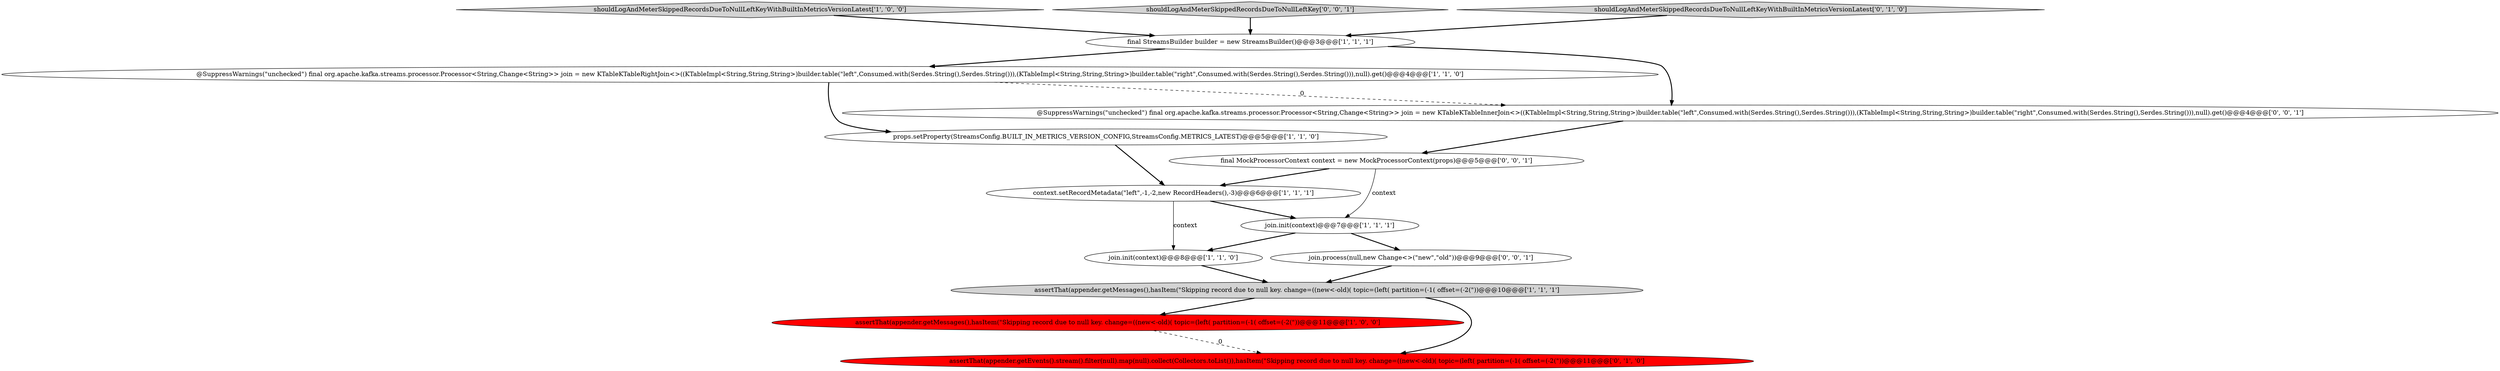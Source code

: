 digraph {
0 [style = filled, label = "props.setProperty(StreamsConfig.BUILT_IN_METRICS_VERSION_CONFIG,StreamsConfig.METRICS_LATEST)@@@5@@@['1', '1', '0']", fillcolor = white, shape = ellipse image = "AAA0AAABBB1BBB"];
7 [style = filled, label = "assertThat(appender.getMessages(),hasItem(\"Skipping record due to null key. change=((new<-old)( topic=(left( partition=(-1( offset=(-2(\"))@@@11@@@['1', '0', '0']", fillcolor = red, shape = ellipse image = "AAA1AAABBB1BBB"];
1 [style = filled, label = "shouldLogAndMeterSkippedRecordsDueToNullLeftKeyWithBuiltInMetricsVersionLatest['1', '0', '0']", fillcolor = lightgray, shape = diamond image = "AAA0AAABBB1BBB"];
9 [style = filled, label = "assertThat(appender.getEvents().stream().filter(null).map(null).collect(Collectors.toList()),hasItem(\"Skipping record due to null key. change=((new<-old)( topic=(left( partition=(-1( offset=(-2(\"))@@@11@@@['0', '1', '0']", fillcolor = red, shape = ellipse image = "AAA1AAABBB2BBB"];
5 [style = filled, label = "join.init(context)@@@8@@@['1', '1', '0']", fillcolor = white, shape = ellipse image = "AAA0AAABBB1BBB"];
13 [style = filled, label = "shouldLogAndMeterSkippedRecordsDueToNullLeftKey['0', '0', '1']", fillcolor = lightgray, shape = diamond image = "AAA0AAABBB3BBB"];
14 [style = filled, label = "@SuppressWarnings(\"unchecked\") final org.apache.kafka.streams.processor.Processor<String,Change<String>> join = new KTableKTableInnerJoin<>((KTableImpl<String,String,String>)builder.table(\"left\",Consumed.with(Serdes.String(),Serdes.String())),(KTableImpl<String,String,String>)builder.table(\"right\",Consumed.with(Serdes.String(),Serdes.String())),null).get()@@@4@@@['0', '0', '1']", fillcolor = white, shape = ellipse image = "AAA0AAABBB3BBB"];
11 [style = filled, label = "final MockProcessorContext context = new MockProcessorContext(props)@@@5@@@['0', '0', '1']", fillcolor = white, shape = ellipse image = "AAA0AAABBB3BBB"];
3 [style = filled, label = "assertThat(appender.getMessages(),hasItem(\"Skipping record due to null key. change=((new<-old)( topic=(left( partition=(-1( offset=(-2(\"))@@@10@@@['1', '1', '1']", fillcolor = lightgray, shape = ellipse image = "AAA0AAABBB1BBB"];
2 [style = filled, label = "final StreamsBuilder builder = new StreamsBuilder()@@@3@@@['1', '1', '1']", fillcolor = white, shape = ellipse image = "AAA0AAABBB1BBB"];
10 [style = filled, label = "shouldLogAndMeterSkippedRecordsDueToNullLeftKeyWithBuiltInMetricsVersionLatest['0', '1', '0']", fillcolor = lightgray, shape = diamond image = "AAA0AAABBB2BBB"];
4 [style = filled, label = "context.setRecordMetadata(\"left\",-1,-2,new RecordHeaders(),-3)@@@6@@@['1', '1', '1']", fillcolor = white, shape = ellipse image = "AAA0AAABBB1BBB"];
8 [style = filled, label = "join.init(context)@@@7@@@['1', '1', '1']", fillcolor = white, shape = ellipse image = "AAA0AAABBB1BBB"];
12 [style = filled, label = "join.process(null,new Change<>(\"new\",\"old\"))@@@9@@@['0', '0', '1']", fillcolor = white, shape = ellipse image = "AAA0AAABBB3BBB"];
6 [style = filled, label = "@SuppressWarnings(\"unchecked\") final org.apache.kafka.streams.processor.Processor<String,Change<String>> join = new KTableKTableRightJoin<>((KTableImpl<String,String,String>)builder.table(\"left\",Consumed.with(Serdes.String(),Serdes.String())),(KTableImpl<String,String,String>)builder.table(\"right\",Consumed.with(Serdes.String(),Serdes.String())),null).get()@@@4@@@['1', '1', '0']", fillcolor = white, shape = ellipse image = "AAA0AAABBB1BBB"];
11->8 [style = solid, label="context"];
5->3 [style = bold, label=""];
3->9 [style = bold, label=""];
4->8 [style = bold, label=""];
4->5 [style = solid, label="context"];
10->2 [style = bold, label=""];
1->2 [style = bold, label=""];
12->3 [style = bold, label=""];
6->0 [style = bold, label=""];
8->5 [style = bold, label=""];
6->14 [style = dashed, label="0"];
3->7 [style = bold, label=""];
0->4 [style = bold, label=""];
14->11 [style = bold, label=""];
7->9 [style = dashed, label="0"];
2->6 [style = bold, label=""];
8->12 [style = bold, label=""];
2->14 [style = bold, label=""];
11->4 [style = bold, label=""];
13->2 [style = bold, label=""];
}
